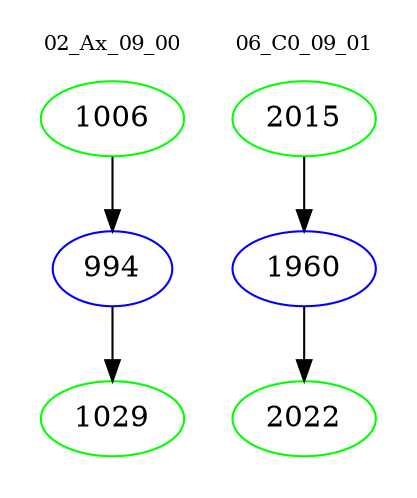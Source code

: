 digraph{
subgraph cluster_0 {
color = white
label = "02_Ax_09_00";
fontsize=10;
T0_1006 [label="1006", color="green"]
T0_1006 -> T0_994 [color="black"]
T0_994 [label="994", color="blue"]
T0_994 -> T0_1029 [color="black"]
T0_1029 [label="1029", color="green"]
}
subgraph cluster_1 {
color = white
label = "06_C0_09_01";
fontsize=10;
T1_2015 [label="2015", color="green"]
T1_2015 -> T1_1960 [color="black"]
T1_1960 [label="1960", color="blue"]
T1_1960 -> T1_2022 [color="black"]
T1_2022 [label="2022", color="green"]
}
}

